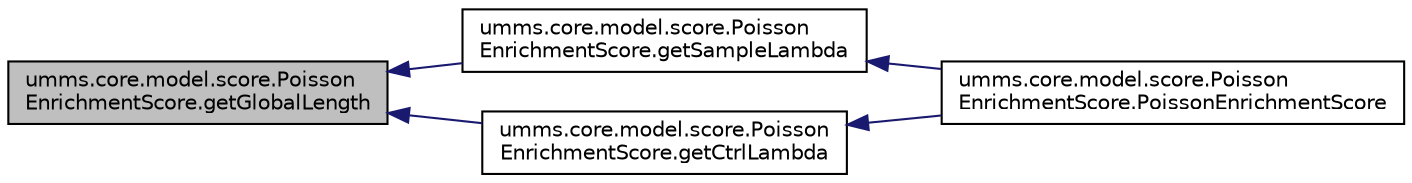 digraph "umms.core.model.score.PoissonEnrichmentScore.getGlobalLength"
{
  edge [fontname="Helvetica",fontsize="10",labelfontname="Helvetica",labelfontsize="10"];
  node [fontname="Helvetica",fontsize="10",shape=record];
  rankdir="LR";
  Node1 [label="umms.core.model.score.Poisson\lEnrichmentScore.getGlobalLength",height=0.2,width=0.4,color="black", fillcolor="grey75", style="filled" fontcolor="black"];
  Node1 -> Node2 [dir="back",color="midnightblue",fontsize="10",style="solid"];
  Node2 [label="umms.core.model.score.Poisson\lEnrichmentScore.getSampleLambda",height=0.2,width=0.4,color="black", fillcolor="white", style="filled",URL="$classumms_1_1core_1_1model_1_1score_1_1_poisson_enrichment_score.html#a0c84aab1e90ecb51a6cbb37bc64b71cc"];
  Node2 -> Node3 [dir="back",color="midnightblue",fontsize="10",style="solid"];
  Node3 [label="umms.core.model.score.Poisson\lEnrichmentScore.PoissonEnrichmentScore",height=0.2,width=0.4,color="black", fillcolor="white", style="filled",URL="$classumms_1_1core_1_1model_1_1score_1_1_poisson_enrichment_score.html#a51283d47ccb7a2c89580dff633705532"];
  Node1 -> Node4 [dir="back",color="midnightblue",fontsize="10",style="solid"];
  Node4 [label="umms.core.model.score.Poisson\lEnrichmentScore.getCtrlLambda",height=0.2,width=0.4,color="black", fillcolor="white", style="filled",URL="$classumms_1_1core_1_1model_1_1score_1_1_poisson_enrichment_score.html#a1f99a2a5be0260419cfe1ded10e40edb"];
  Node4 -> Node3 [dir="back",color="midnightblue",fontsize="10",style="solid"];
}
